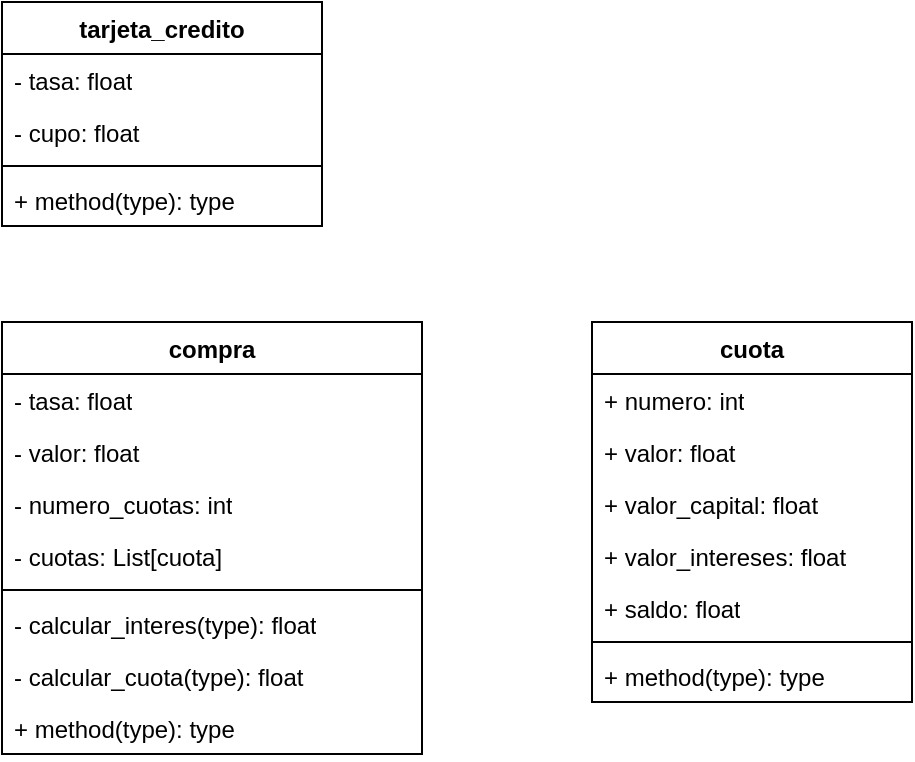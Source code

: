 <mxfile version="26.0.14">
  <diagram name="Page-1" id="UGkzyUbH1Gyk_3usnriA">
    <mxGraphModel dx="521" dy="522" grid="1" gridSize="10" guides="1" tooltips="1" connect="1" arrows="1" fold="1" page="1" pageScale="1" pageWidth="850" pageHeight="1100" math="0" shadow="0">
      <root>
        <mxCell id="0" />
        <mxCell id="1" parent="0" />
        <mxCell id="JVivha6jb0tT9iqKNO6k-1" value="tarjeta_credito" style="swimlane;fontStyle=1;align=center;verticalAlign=top;childLayout=stackLayout;horizontal=1;startSize=26;horizontalStack=0;resizeParent=1;resizeParentMax=0;resizeLast=0;collapsible=1;marginBottom=0;whiteSpace=wrap;html=1;" vertex="1" parent="1">
          <mxGeometry x="50" y="60" width="160" height="112" as="geometry" />
        </mxCell>
        <mxCell id="JVivha6jb0tT9iqKNO6k-2" value="- tasa: float" style="text;strokeColor=none;fillColor=none;align=left;verticalAlign=top;spacingLeft=4;spacingRight=4;overflow=hidden;rotatable=0;points=[[0,0.5],[1,0.5]];portConstraint=eastwest;whiteSpace=wrap;html=1;" vertex="1" parent="JVivha6jb0tT9iqKNO6k-1">
          <mxGeometry y="26" width="160" height="26" as="geometry" />
        </mxCell>
        <mxCell id="JVivha6jb0tT9iqKNO6k-5" value="- cupo: float" style="text;strokeColor=none;fillColor=none;align=left;verticalAlign=top;spacingLeft=4;spacingRight=4;overflow=hidden;rotatable=0;points=[[0,0.5],[1,0.5]];portConstraint=eastwest;whiteSpace=wrap;html=1;" vertex="1" parent="JVivha6jb0tT9iqKNO6k-1">
          <mxGeometry y="52" width="160" height="26" as="geometry" />
        </mxCell>
        <mxCell id="JVivha6jb0tT9iqKNO6k-3" value="" style="line;strokeWidth=1;fillColor=none;align=left;verticalAlign=middle;spacingTop=-1;spacingLeft=3;spacingRight=3;rotatable=0;labelPosition=right;points=[];portConstraint=eastwest;strokeColor=inherit;" vertex="1" parent="JVivha6jb0tT9iqKNO6k-1">
          <mxGeometry y="78" width="160" height="8" as="geometry" />
        </mxCell>
        <mxCell id="JVivha6jb0tT9iqKNO6k-4" value="+ method(type): type" style="text;strokeColor=none;fillColor=none;align=left;verticalAlign=top;spacingLeft=4;spacingRight=4;overflow=hidden;rotatable=0;points=[[0,0.5],[1,0.5]];portConstraint=eastwest;whiteSpace=wrap;html=1;" vertex="1" parent="JVivha6jb0tT9iqKNO6k-1">
          <mxGeometry y="86" width="160" height="26" as="geometry" />
        </mxCell>
        <mxCell id="JVivha6jb0tT9iqKNO6k-6" value="cuota" style="swimlane;fontStyle=1;align=center;verticalAlign=top;childLayout=stackLayout;horizontal=1;startSize=26;horizontalStack=0;resizeParent=1;resizeParentMax=0;resizeLast=0;collapsible=1;marginBottom=0;whiteSpace=wrap;html=1;" vertex="1" parent="1">
          <mxGeometry x="345" y="220" width="160" height="190" as="geometry" />
        </mxCell>
        <mxCell id="JVivha6jb0tT9iqKNO6k-7" value="+ numero: int" style="text;strokeColor=none;fillColor=none;align=left;verticalAlign=top;spacingLeft=4;spacingRight=4;overflow=hidden;rotatable=0;points=[[0,0.5],[1,0.5]];portConstraint=eastwest;whiteSpace=wrap;html=1;" vertex="1" parent="JVivha6jb0tT9iqKNO6k-6">
          <mxGeometry y="26" width="160" height="26" as="geometry" />
        </mxCell>
        <mxCell id="JVivha6jb0tT9iqKNO6k-8" value="+ valor: float" style="text;strokeColor=none;fillColor=none;align=left;verticalAlign=top;spacingLeft=4;spacingRight=4;overflow=hidden;rotatable=0;points=[[0,0.5],[1,0.5]];portConstraint=eastwest;whiteSpace=wrap;html=1;" vertex="1" parent="JVivha6jb0tT9iqKNO6k-6">
          <mxGeometry y="52" width="160" height="26" as="geometry" />
        </mxCell>
        <mxCell id="JVivha6jb0tT9iqKNO6k-17" value="+ valor_capital: float" style="text;strokeColor=none;fillColor=none;align=left;verticalAlign=top;spacingLeft=4;spacingRight=4;overflow=hidden;rotatable=0;points=[[0,0.5],[1,0.5]];portConstraint=eastwest;whiteSpace=wrap;html=1;" vertex="1" parent="JVivha6jb0tT9iqKNO6k-6">
          <mxGeometry y="78" width="160" height="26" as="geometry" />
        </mxCell>
        <mxCell id="JVivha6jb0tT9iqKNO6k-18" value="+ valor_intereses: float" style="text;strokeColor=none;fillColor=none;align=left;verticalAlign=top;spacingLeft=4;spacingRight=4;overflow=hidden;rotatable=0;points=[[0,0.5],[1,0.5]];portConstraint=eastwest;whiteSpace=wrap;html=1;" vertex="1" parent="JVivha6jb0tT9iqKNO6k-6">
          <mxGeometry y="104" width="160" height="26" as="geometry" />
        </mxCell>
        <mxCell id="JVivha6jb0tT9iqKNO6k-19" value="+ saldo: float" style="text;strokeColor=none;fillColor=none;align=left;verticalAlign=top;spacingLeft=4;spacingRight=4;overflow=hidden;rotatable=0;points=[[0,0.5],[1,0.5]];portConstraint=eastwest;whiteSpace=wrap;html=1;" vertex="1" parent="JVivha6jb0tT9iqKNO6k-6">
          <mxGeometry y="130" width="160" height="26" as="geometry" />
        </mxCell>
        <mxCell id="JVivha6jb0tT9iqKNO6k-9" value="" style="line;strokeWidth=1;fillColor=none;align=left;verticalAlign=middle;spacingTop=-1;spacingLeft=3;spacingRight=3;rotatable=0;labelPosition=right;points=[];portConstraint=eastwest;strokeColor=inherit;" vertex="1" parent="JVivha6jb0tT9iqKNO6k-6">
          <mxGeometry y="156" width="160" height="8" as="geometry" />
        </mxCell>
        <mxCell id="JVivha6jb0tT9iqKNO6k-10" value="+ method(type): type" style="text;strokeColor=none;fillColor=none;align=left;verticalAlign=top;spacingLeft=4;spacingRight=4;overflow=hidden;rotatable=0;points=[[0,0.5],[1,0.5]];portConstraint=eastwest;whiteSpace=wrap;html=1;" vertex="1" parent="JVivha6jb0tT9iqKNO6k-6">
          <mxGeometry y="164" width="160" height="26" as="geometry" />
        </mxCell>
        <mxCell id="JVivha6jb0tT9iqKNO6k-11" value="compra" style="swimlane;fontStyle=1;align=center;verticalAlign=top;childLayout=stackLayout;horizontal=1;startSize=26;horizontalStack=0;resizeParent=1;resizeParentMax=0;resizeLast=0;collapsible=1;marginBottom=0;whiteSpace=wrap;html=1;" vertex="1" parent="1">
          <mxGeometry x="50" y="220" width="210" height="216" as="geometry" />
        </mxCell>
        <mxCell id="JVivha6jb0tT9iqKNO6k-12" value="- tasa: float" style="text;strokeColor=none;fillColor=none;align=left;verticalAlign=top;spacingLeft=4;spacingRight=4;overflow=hidden;rotatable=0;points=[[0,0.5],[1,0.5]];portConstraint=eastwest;whiteSpace=wrap;html=1;" vertex="1" parent="JVivha6jb0tT9iqKNO6k-11">
          <mxGeometry y="26" width="210" height="26" as="geometry" />
        </mxCell>
        <mxCell id="JVivha6jb0tT9iqKNO6k-13" value="- valor: float" style="text;strokeColor=none;fillColor=none;align=left;verticalAlign=top;spacingLeft=4;spacingRight=4;overflow=hidden;rotatable=0;points=[[0,0.5],[1,0.5]];portConstraint=eastwest;whiteSpace=wrap;html=1;" vertex="1" parent="JVivha6jb0tT9iqKNO6k-11">
          <mxGeometry y="52" width="210" height="26" as="geometry" />
        </mxCell>
        <mxCell id="JVivha6jb0tT9iqKNO6k-16" value="- numero_cuotas: int" style="text;strokeColor=none;fillColor=none;align=left;verticalAlign=top;spacingLeft=4;spacingRight=4;overflow=hidden;rotatable=0;points=[[0,0.5],[1,0.5]];portConstraint=eastwest;whiteSpace=wrap;html=1;" vertex="1" parent="JVivha6jb0tT9iqKNO6k-11">
          <mxGeometry y="78" width="210" height="26" as="geometry" />
        </mxCell>
        <mxCell id="JVivha6jb0tT9iqKNO6k-20" value="- cuotas: List[cuota]" style="text;strokeColor=none;fillColor=none;align=left;verticalAlign=top;spacingLeft=4;spacingRight=4;overflow=hidden;rotatable=0;points=[[0,0.5],[1,0.5]];portConstraint=eastwest;whiteSpace=wrap;html=1;" vertex="1" parent="JVivha6jb0tT9iqKNO6k-11">
          <mxGeometry y="104" width="210" height="26" as="geometry" />
        </mxCell>
        <mxCell id="JVivha6jb0tT9iqKNO6k-14" value="" style="line;strokeWidth=1;fillColor=none;align=left;verticalAlign=middle;spacingTop=-1;spacingLeft=3;spacingRight=3;rotatable=0;labelPosition=right;points=[];portConstraint=eastwest;strokeColor=inherit;" vertex="1" parent="JVivha6jb0tT9iqKNO6k-11">
          <mxGeometry y="130" width="210" height="8" as="geometry" />
        </mxCell>
        <mxCell id="JVivha6jb0tT9iqKNO6k-21" value="- calcular_interes(type): float" style="text;strokeColor=none;fillColor=none;align=left;verticalAlign=top;spacingLeft=4;spacingRight=4;overflow=hidden;rotatable=0;points=[[0,0.5],[1,0.5]];portConstraint=eastwest;whiteSpace=wrap;html=1;" vertex="1" parent="JVivha6jb0tT9iqKNO6k-11">
          <mxGeometry y="138" width="210" height="26" as="geometry" />
        </mxCell>
        <mxCell id="JVivha6jb0tT9iqKNO6k-15" value="- calcular_cuota(type): float" style="text;strokeColor=none;fillColor=none;align=left;verticalAlign=top;spacingLeft=4;spacingRight=4;overflow=hidden;rotatable=0;points=[[0,0.5],[1,0.5]];portConstraint=eastwest;whiteSpace=wrap;html=1;" vertex="1" parent="JVivha6jb0tT9iqKNO6k-11">
          <mxGeometry y="164" width="210" height="26" as="geometry" />
        </mxCell>
        <mxCell id="JVivha6jb0tT9iqKNO6k-22" value="+ method(type): type" style="text;strokeColor=none;fillColor=none;align=left;verticalAlign=top;spacingLeft=4;spacingRight=4;overflow=hidden;rotatable=0;points=[[0,0.5],[1,0.5]];portConstraint=eastwest;whiteSpace=wrap;html=1;" vertex="1" parent="JVivha6jb0tT9iqKNO6k-11">
          <mxGeometry y="190" width="210" height="26" as="geometry" />
        </mxCell>
      </root>
    </mxGraphModel>
  </diagram>
</mxfile>
